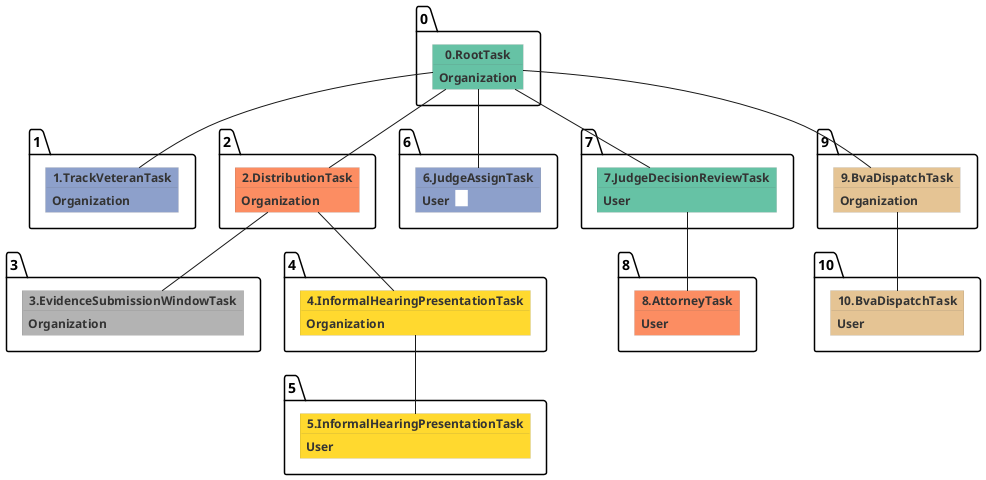 @startuml
skinparam {
  ObjectBorderColor #555
  ObjectBorderThickness 0
  ObjectFontStyle bold
  ObjectFontSize 14
  ObjectAttributeFontColor #333
  ObjectAttributeFontSize 12
}
  object 0.RootTask #66c2a5 {
Organization
}
  object 1.TrackVeteranTask #8da0cb {
Organization
}
  object 2.DistributionTask #fc8d62 {
Organization
}
  object 3.EvidenceSubmissionWindowTask #b3b3b3 {
Organization
}
  object 4.InformalHearingPresentationTask #ffd92f {
Organization
}
  object 5.InformalHearingPresentationTask #ffd92f {
User
}
  object 6.JudgeAssignTask #8da0cb {
User  <back:white>    </back>
}
  object 7.JudgeDecisionReviewTask #66c2a5 {
User
}
  object 8.AttorneyTask #fc8d62 {
User
}
  object 9.BvaDispatchTask #e5c494 {
Organization
}
  object 10.BvaDispatchTask #e5c494 {
User
}
0.RootTask -- 1.TrackVeteranTask
0.RootTask -- 2.DistributionTask
2.DistributionTask -- 3.EvidenceSubmissionWindowTask
2.DistributionTask -- 4.InformalHearingPresentationTask
4.InformalHearingPresentationTask -- 5.InformalHearingPresentationTask
0.RootTask -- 6.JudgeAssignTask
0.RootTask -- 7.JudgeDecisionReviewTask
7.JudgeDecisionReviewTask -- 8.AttorneyTask
0.RootTask -- 9.BvaDispatchTask
9.BvaDispatchTask -- 10.BvaDispatchTask
@enduml
